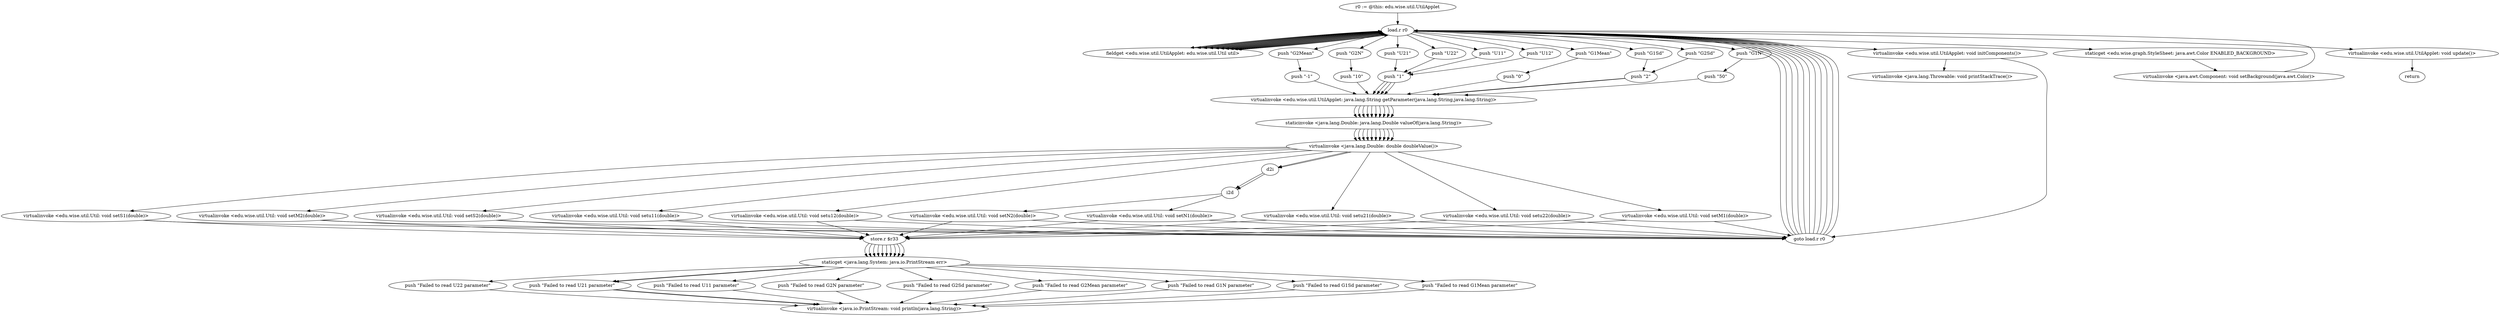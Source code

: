 digraph "" {
    "r0 := @this: edu.wise.util.UtilApplet"
    "load.r r0"
    "r0 := @this: edu.wise.util.UtilApplet"->"load.r r0";
    "fieldget <edu.wise.util.UtilApplet: edu.wise.util.Util util>"
    "load.r r0"->"fieldget <edu.wise.util.UtilApplet: edu.wise.util.Util util>";
    "fieldget <edu.wise.util.UtilApplet: edu.wise.util.Util util>"->"load.r r0";
    "push \"G1Mean\""
    "load.r r0"->"push \"G1Mean\"";
    "push \"0\""
    "push \"G1Mean\""->"push \"0\"";
    "virtualinvoke <edu.wise.util.UtilApplet: java.lang.String getParameter(java.lang.String,java.lang.String)>"
    "push \"0\""->"virtualinvoke <edu.wise.util.UtilApplet: java.lang.String getParameter(java.lang.String,java.lang.String)>";
    "staticinvoke <java.lang.Double: java.lang.Double valueOf(java.lang.String)>"
    "virtualinvoke <edu.wise.util.UtilApplet: java.lang.String getParameter(java.lang.String,java.lang.String)>"->"staticinvoke <java.lang.Double: java.lang.Double valueOf(java.lang.String)>";
    "virtualinvoke <java.lang.Double: double doubleValue()>"
    "staticinvoke <java.lang.Double: java.lang.Double valueOf(java.lang.String)>"->"virtualinvoke <java.lang.Double: double doubleValue()>";
    "virtualinvoke <edu.wise.util.Util: void setM1(double)>"
    "virtualinvoke <java.lang.Double: double doubleValue()>"->"virtualinvoke <edu.wise.util.Util: void setM1(double)>";
    "goto load.r r0"
    "virtualinvoke <edu.wise.util.Util: void setM1(double)>"->"goto load.r r0";
    "goto load.r r0"->"load.r r0";
    "load.r r0"->"fieldget <edu.wise.util.UtilApplet: edu.wise.util.Util util>";
    "fieldget <edu.wise.util.UtilApplet: edu.wise.util.Util util>"->"load.r r0";
    "push \"G1Sd\""
    "load.r r0"->"push \"G1Sd\"";
    "push \"2\""
    "push \"G1Sd\""->"push \"2\"";
    "push \"2\""->"virtualinvoke <edu.wise.util.UtilApplet: java.lang.String getParameter(java.lang.String,java.lang.String)>";
    "virtualinvoke <edu.wise.util.UtilApplet: java.lang.String getParameter(java.lang.String,java.lang.String)>"->"staticinvoke <java.lang.Double: java.lang.Double valueOf(java.lang.String)>";
    "staticinvoke <java.lang.Double: java.lang.Double valueOf(java.lang.String)>"->"virtualinvoke <java.lang.Double: double doubleValue()>";
    "virtualinvoke <edu.wise.util.Util: void setS1(double)>"
    "virtualinvoke <java.lang.Double: double doubleValue()>"->"virtualinvoke <edu.wise.util.Util: void setS1(double)>";
    "virtualinvoke <edu.wise.util.Util: void setS1(double)>"->"goto load.r r0";
    "goto load.r r0"->"load.r r0";
    "load.r r0"->"fieldget <edu.wise.util.UtilApplet: edu.wise.util.Util util>";
    "fieldget <edu.wise.util.UtilApplet: edu.wise.util.Util util>"->"load.r r0";
    "push \"G1N\""
    "load.r r0"->"push \"G1N\"";
    "push \"50\""
    "push \"G1N\""->"push \"50\"";
    "push \"50\""->"virtualinvoke <edu.wise.util.UtilApplet: java.lang.String getParameter(java.lang.String,java.lang.String)>";
    "virtualinvoke <edu.wise.util.UtilApplet: java.lang.String getParameter(java.lang.String,java.lang.String)>"->"staticinvoke <java.lang.Double: java.lang.Double valueOf(java.lang.String)>";
    "staticinvoke <java.lang.Double: java.lang.Double valueOf(java.lang.String)>"->"virtualinvoke <java.lang.Double: double doubleValue()>";
    "d2i"
    "virtualinvoke <java.lang.Double: double doubleValue()>"->"d2i";
    "i2d"
    "d2i"->"i2d";
    "virtualinvoke <edu.wise.util.Util: void setN1(double)>"
    "i2d"->"virtualinvoke <edu.wise.util.Util: void setN1(double)>";
    "virtualinvoke <edu.wise.util.Util: void setN1(double)>"->"goto load.r r0";
    "goto load.r r0"->"load.r r0";
    "load.r r0"->"fieldget <edu.wise.util.UtilApplet: edu.wise.util.Util util>";
    "fieldget <edu.wise.util.UtilApplet: edu.wise.util.Util util>"->"load.r r0";
    "push \"G2Mean\""
    "load.r r0"->"push \"G2Mean\"";
    "push \"-1\""
    "push \"G2Mean\""->"push \"-1\"";
    "push \"-1\""->"virtualinvoke <edu.wise.util.UtilApplet: java.lang.String getParameter(java.lang.String,java.lang.String)>";
    "virtualinvoke <edu.wise.util.UtilApplet: java.lang.String getParameter(java.lang.String,java.lang.String)>"->"staticinvoke <java.lang.Double: java.lang.Double valueOf(java.lang.String)>";
    "staticinvoke <java.lang.Double: java.lang.Double valueOf(java.lang.String)>"->"virtualinvoke <java.lang.Double: double doubleValue()>";
    "virtualinvoke <edu.wise.util.Util: void setM2(double)>"
    "virtualinvoke <java.lang.Double: double doubleValue()>"->"virtualinvoke <edu.wise.util.Util: void setM2(double)>";
    "virtualinvoke <edu.wise.util.Util: void setM2(double)>"->"goto load.r r0";
    "goto load.r r0"->"load.r r0";
    "load.r r0"->"fieldget <edu.wise.util.UtilApplet: edu.wise.util.Util util>";
    "fieldget <edu.wise.util.UtilApplet: edu.wise.util.Util util>"->"load.r r0";
    "push \"G2Sd\""
    "load.r r0"->"push \"G2Sd\"";
    "push \"G2Sd\""->"push \"2\"";
    "push \"2\""->"virtualinvoke <edu.wise.util.UtilApplet: java.lang.String getParameter(java.lang.String,java.lang.String)>";
    "virtualinvoke <edu.wise.util.UtilApplet: java.lang.String getParameter(java.lang.String,java.lang.String)>"->"staticinvoke <java.lang.Double: java.lang.Double valueOf(java.lang.String)>";
    "staticinvoke <java.lang.Double: java.lang.Double valueOf(java.lang.String)>"->"virtualinvoke <java.lang.Double: double doubleValue()>";
    "virtualinvoke <edu.wise.util.Util: void setS2(double)>"
    "virtualinvoke <java.lang.Double: double doubleValue()>"->"virtualinvoke <edu.wise.util.Util: void setS2(double)>";
    "virtualinvoke <edu.wise.util.Util: void setS2(double)>"->"goto load.r r0";
    "goto load.r r0"->"load.r r0";
    "load.r r0"->"fieldget <edu.wise.util.UtilApplet: edu.wise.util.Util util>";
    "fieldget <edu.wise.util.UtilApplet: edu.wise.util.Util util>"->"load.r r0";
    "push \"G2N\""
    "load.r r0"->"push \"G2N\"";
    "push \"10\""
    "push \"G2N\""->"push \"10\"";
    "push \"10\""->"virtualinvoke <edu.wise.util.UtilApplet: java.lang.String getParameter(java.lang.String,java.lang.String)>";
    "virtualinvoke <edu.wise.util.UtilApplet: java.lang.String getParameter(java.lang.String,java.lang.String)>"->"staticinvoke <java.lang.Double: java.lang.Double valueOf(java.lang.String)>";
    "staticinvoke <java.lang.Double: java.lang.Double valueOf(java.lang.String)>"->"virtualinvoke <java.lang.Double: double doubleValue()>";
    "virtualinvoke <java.lang.Double: double doubleValue()>"->"d2i";
    "d2i"->"i2d";
    "virtualinvoke <edu.wise.util.Util: void setN2(double)>"
    "i2d"->"virtualinvoke <edu.wise.util.Util: void setN2(double)>";
    "virtualinvoke <edu.wise.util.Util: void setN2(double)>"->"goto load.r r0";
    "goto load.r r0"->"load.r r0";
    "load.r r0"->"fieldget <edu.wise.util.UtilApplet: edu.wise.util.Util util>";
    "fieldget <edu.wise.util.UtilApplet: edu.wise.util.Util util>"->"load.r r0";
    "push \"U11\""
    "load.r r0"->"push \"U11\"";
    "push \"1\""
    "push \"U11\""->"push \"1\"";
    "push \"1\""->"virtualinvoke <edu.wise.util.UtilApplet: java.lang.String getParameter(java.lang.String,java.lang.String)>";
    "virtualinvoke <edu.wise.util.UtilApplet: java.lang.String getParameter(java.lang.String,java.lang.String)>"->"staticinvoke <java.lang.Double: java.lang.Double valueOf(java.lang.String)>";
    "staticinvoke <java.lang.Double: java.lang.Double valueOf(java.lang.String)>"->"virtualinvoke <java.lang.Double: double doubleValue()>";
    "virtualinvoke <edu.wise.util.Util: void setu11(double)>"
    "virtualinvoke <java.lang.Double: double doubleValue()>"->"virtualinvoke <edu.wise.util.Util: void setu11(double)>";
    "virtualinvoke <edu.wise.util.Util: void setu11(double)>"->"goto load.r r0";
    "goto load.r r0"->"load.r r0";
    "load.r r0"->"fieldget <edu.wise.util.UtilApplet: edu.wise.util.Util util>";
    "fieldget <edu.wise.util.UtilApplet: edu.wise.util.Util util>"->"load.r r0";
    "push \"U12\""
    "load.r r0"->"push \"U12\"";
    "push \"U12\""->"push \"1\"";
    "push \"1\""->"virtualinvoke <edu.wise.util.UtilApplet: java.lang.String getParameter(java.lang.String,java.lang.String)>";
    "virtualinvoke <edu.wise.util.UtilApplet: java.lang.String getParameter(java.lang.String,java.lang.String)>"->"staticinvoke <java.lang.Double: java.lang.Double valueOf(java.lang.String)>";
    "staticinvoke <java.lang.Double: java.lang.Double valueOf(java.lang.String)>"->"virtualinvoke <java.lang.Double: double doubleValue()>";
    "virtualinvoke <edu.wise.util.Util: void setu12(double)>"
    "virtualinvoke <java.lang.Double: double doubleValue()>"->"virtualinvoke <edu.wise.util.Util: void setu12(double)>";
    "virtualinvoke <edu.wise.util.Util: void setu12(double)>"->"goto load.r r0";
    "goto load.r r0"->"load.r r0";
    "load.r r0"->"fieldget <edu.wise.util.UtilApplet: edu.wise.util.Util util>";
    "fieldget <edu.wise.util.UtilApplet: edu.wise.util.Util util>"->"load.r r0";
    "push \"U21\""
    "load.r r0"->"push \"U21\"";
    "push \"U21\""->"push \"1\"";
    "push \"1\""->"virtualinvoke <edu.wise.util.UtilApplet: java.lang.String getParameter(java.lang.String,java.lang.String)>";
    "virtualinvoke <edu.wise.util.UtilApplet: java.lang.String getParameter(java.lang.String,java.lang.String)>"->"staticinvoke <java.lang.Double: java.lang.Double valueOf(java.lang.String)>";
    "staticinvoke <java.lang.Double: java.lang.Double valueOf(java.lang.String)>"->"virtualinvoke <java.lang.Double: double doubleValue()>";
    "virtualinvoke <edu.wise.util.Util: void setu21(double)>"
    "virtualinvoke <java.lang.Double: double doubleValue()>"->"virtualinvoke <edu.wise.util.Util: void setu21(double)>";
    "virtualinvoke <edu.wise.util.Util: void setu21(double)>"->"goto load.r r0";
    "goto load.r r0"->"load.r r0";
    "load.r r0"->"fieldget <edu.wise.util.UtilApplet: edu.wise.util.Util util>";
    "fieldget <edu.wise.util.UtilApplet: edu.wise.util.Util util>"->"load.r r0";
    "push \"U22\""
    "load.r r0"->"push \"U22\"";
    "push \"U22\""->"push \"1\"";
    "push \"1\""->"virtualinvoke <edu.wise.util.UtilApplet: java.lang.String getParameter(java.lang.String,java.lang.String)>";
    "virtualinvoke <edu.wise.util.UtilApplet: java.lang.String getParameter(java.lang.String,java.lang.String)>"->"staticinvoke <java.lang.Double: java.lang.Double valueOf(java.lang.String)>";
    "staticinvoke <java.lang.Double: java.lang.Double valueOf(java.lang.String)>"->"virtualinvoke <java.lang.Double: double doubleValue()>";
    "virtualinvoke <edu.wise.util.Util: void setu22(double)>"
    "virtualinvoke <java.lang.Double: double doubleValue()>"->"virtualinvoke <edu.wise.util.Util: void setu22(double)>";
    "virtualinvoke <edu.wise.util.Util: void setu22(double)>"->"goto load.r r0";
    "goto load.r r0"->"load.r r0";
    "virtualinvoke <edu.wise.util.UtilApplet: void initComponents()>"
    "load.r r0"->"virtualinvoke <edu.wise.util.UtilApplet: void initComponents()>";
    "virtualinvoke <edu.wise.util.UtilApplet: void initComponents()>"->"goto load.r r0";
    "goto load.r r0"->"load.r r0";
    "staticget <edu.wise.graph.StyleSheet: java.awt.Color ENABLED_BACKGROUND>"
    "load.r r0"->"staticget <edu.wise.graph.StyleSheet: java.awt.Color ENABLED_BACKGROUND>";
    "virtualinvoke <java.awt.Component: void setBackground(java.awt.Color)>"
    "staticget <edu.wise.graph.StyleSheet: java.awt.Color ENABLED_BACKGROUND>"->"virtualinvoke <java.awt.Component: void setBackground(java.awt.Color)>";
    "virtualinvoke <java.awt.Component: void setBackground(java.awt.Color)>"->"load.r r0";
    "virtualinvoke <edu.wise.util.UtilApplet: void update()>"
    "load.r r0"->"virtualinvoke <edu.wise.util.UtilApplet: void update()>";
    "return"
    "virtualinvoke <edu.wise.util.UtilApplet: void update()>"->"return";
    "virtualinvoke <java.lang.Throwable: void printStackTrace()>"
    "virtualinvoke <edu.wise.util.UtilApplet: void initComponents()>"->"virtualinvoke <java.lang.Throwable: void printStackTrace()>";
    "store.r $r33"
    "virtualinvoke <edu.wise.util.Util: void setu22(double)>"->"store.r $r33";
    "staticget <java.lang.System: java.io.PrintStream err>"
    "store.r $r33"->"staticget <java.lang.System: java.io.PrintStream err>";
    "push \"Failed to read U22 parameter\""
    "staticget <java.lang.System: java.io.PrintStream err>"->"push \"Failed to read U22 parameter\"";
    "virtualinvoke <java.io.PrintStream: void println(java.lang.String)>"
    "push \"Failed to read U22 parameter\""->"virtualinvoke <java.io.PrintStream: void println(java.lang.String)>";
    "virtualinvoke <edu.wise.util.Util: void setu21(double)>"->"store.r $r33";
    "store.r $r33"->"staticget <java.lang.System: java.io.PrintStream err>";
    "push \"Failed to read U21 parameter\""
    "staticget <java.lang.System: java.io.PrintStream err>"->"push \"Failed to read U21 parameter\"";
    "push \"Failed to read U21 parameter\""->"virtualinvoke <java.io.PrintStream: void println(java.lang.String)>";
    "virtualinvoke <edu.wise.util.Util: void setu12(double)>"->"store.r $r33";
    "store.r $r33"->"staticget <java.lang.System: java.io.PrintStream err>";
    "staticget <java.lang.System: java.io.PrintStream err>"->"push \"Failed to read U21 parameter\"";
    "push \"Failed to read U21 parameter\""->"virtualinvoke <java.io.PrintStream: void println(java.lang.String)>";
    "virtualinvoke <edu.wise.util.Util: void setu11(double)>"->"store.r $r33";
    "store.r $r33"->"staticget <java.lang.System: java.io.PrintStream err>";
    "push \"Failed to read U11 parameter\""
    "staticget <java.lang.System: java.io.PrintStream err>"->"push \"Failed to read U11 parameter\"";
    "push \"Failed to read U11 parameter\""->"virtualinvoke <java.io.PrintStream: void println(java.lang.String)>";
    "virtualinvoke <edu.wise.util.Util: void setN2(double)>"->"store.r $r33";
    "store.r $r33"->"staticget <java.lang.System: java.io.PrintStream err>";
    "push \"Failed to read G2N parameter\""
    "staticget <java.lang.System: java.io.PrintStream err>"->"push \"Failed to read G2N parameter\"";
    "push \"Failed to read G2N parameter\""->"virtualinvoke <java.io.PrintStream: void println(java.lang.String)>";
    "virtualinvoke <edu.wise.util.Util: void setS2(double)>"->"store.r $r33";
    "store.r $r33"->"staticget <java.lang.System: java.io.PrintStream err>";
    "push \"Failed to read G2Sd parameter\""
    "staticget <java.lang.System: java.io.PrintStream err>"->"push \"Failed to read G2Sd parameter\"";
    "push \"Failed to read G2Sd parameter\""->"virtualinvoke <java.io.PrintStream: void println(java.lang.String)>";
    "virtualinvoke <edu.wise.util.Util: void setM2(double)>"->"store.r $r33";
    "store.r $r33"->"staticget <java.lang.System: java.io.PrintStream err>";
    "push \"Failed to read G2Mean parameter\""
    "staticget <java.lang.System: java.io.PrintStream err>"->"push \"Failed to read G2Mean parameter\"";
    "push \"Failed to read G2Mean parameter\""->"virtualinvoke <java.io.PrintStream: void println(java.lang.String)>";
    "virtualinvoke <edu.wise.util.Util: void setN1(double)>"->"store.r $r33";
    "store.r $r33"->"staticget <java.lang.System: java.io.PrintStream err>";
    "push \"Failed to read G1N parameter\""
    "staticget <java.lang.System: java.io.PrintStream err>"->"push \"Failed to read G1N parameter\"";
    "push \"Failed to read G1N parameter\""->"virtualinvoke <java.io.PrintStream: void println(java.lang.String)>";
    "virtualinvoke <edu.wise.util.Util: void setS1(double)>"->"store.r $r33";
    "store.r $r33"->"staticget <java.lang.System: java.io.PrintStream err>";
    "push \"Failed to read G1Sd parameter\""
    "staticget <java.lang.System: java.io.PrintStream err>"->"push \"Failed to read G1Sd parameter\"";
    "push \"Failed to read G1Sd parameter\""->"virtualinvoke <java.io.PrintStream: void println(java.lang.String)>";
    "virtualinvoke <edu.wise.util.Util: void setM1(double)>"->"store.r $r33";
    "store.r $r33"->"staticget <java.lang.System: java.io.PrintStream err>";
    "push \"Failed to read G1Mean parameter\""
    "staticget <java.lang.System: java.io.PrintStream err>"->"push \"Failed to read G1Mean parameter\"";
    "push \"Failed to read G1Mean parameter\""->"virtualinvoke <java.io.PrintStream: void println(java.lang.String)>";
}
